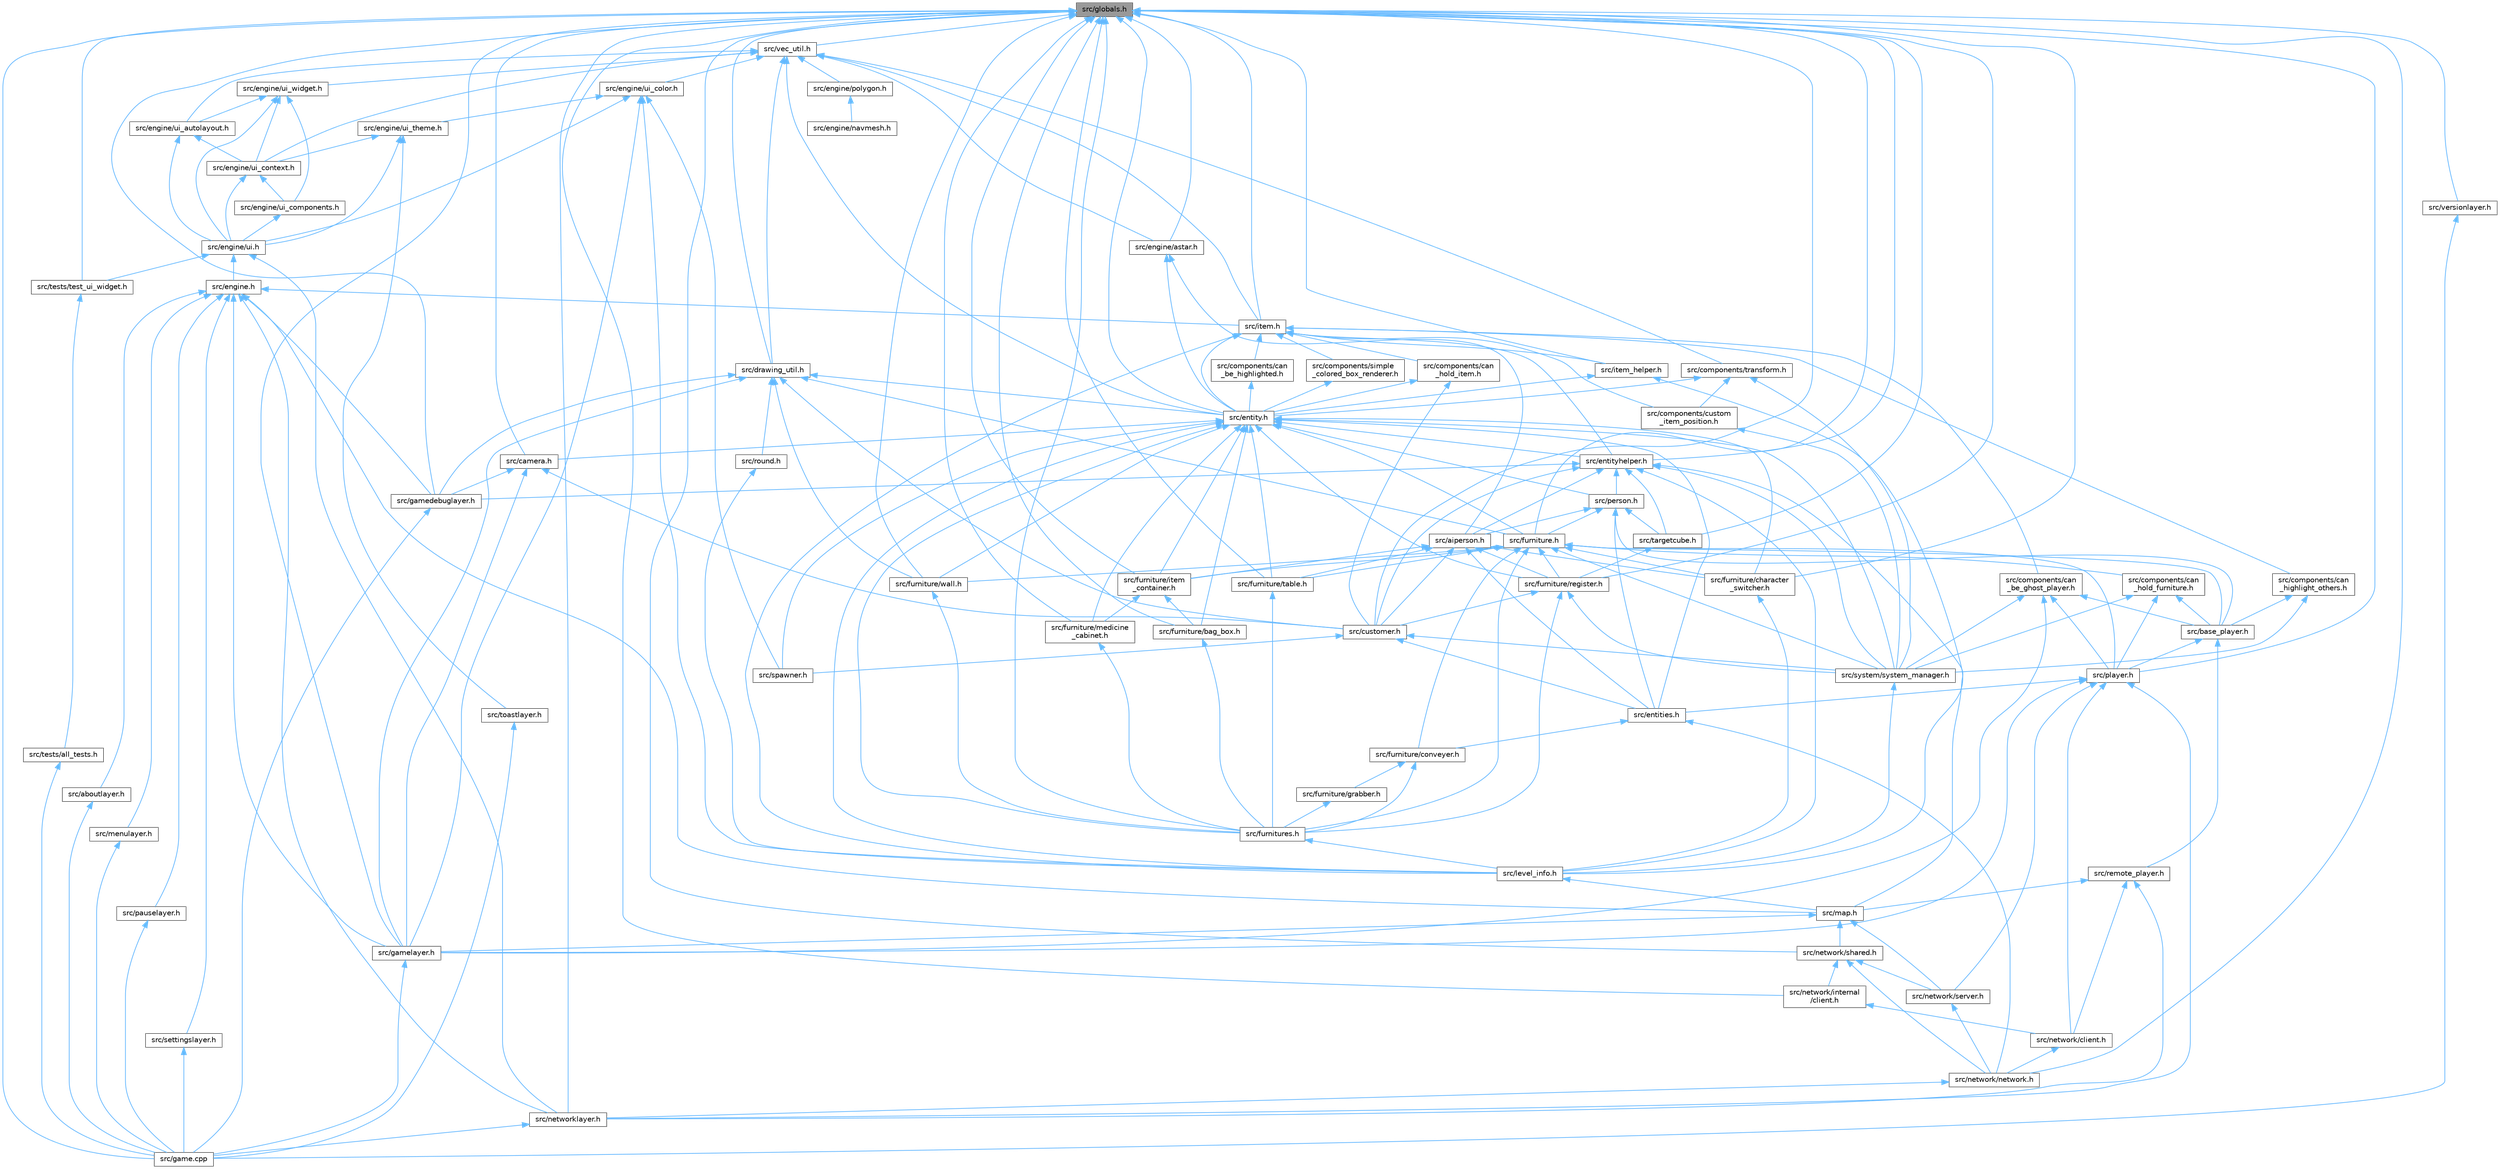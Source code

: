 digraph "src/globals.h"
{
 // LATEX_PDF_SIZE
  bgcolor="transparent";
  edge [fontname=Helvetica,fontsize=10,labelfontname=Helvetica,labelfontsize=10];
  node [fontname=Helvetica,fontsize=10,shape=box,height=0.2,width=0.4];
  Node1 [label="src/globals.h",height=0.2,width=0.4,color="gray40", fillcolor="grey60", style="filled", fontcolor="black",tooltip=" "];
  Node1 -> Node2 [dir="back",color="steelblue1",style="solid"];
  Node2 [label="src/camera.h",height=0.2,width=0.4,color="grey40", fillcolor="white", style="filled",URL="$d7/df6/camera_8h.html",tooltip=" "];
  Node2 -> Node3 [dir="back",color="steelblue1",style="solid"];
  Node3 [label="src/customer.h",height=0.2,width=0.4,color="grey40", fillcolor="white", style="filled",URL="$d3/d35/customer_8h.html",tooltip=" "];
  Node3 -> Node4 [dir="back",color="steelblue1",style="solid"];
  Node4 [label="src/entities.h",height=0.2,width=0.4,color="grey40", fillcolor="white", style="filled",URL="$dd/d5a/entities_8h.html",tooltip=" "];
  Node4 -> Node5 [dir="back",color="steelblue1",style="solid"];
  Node5 [label="src/furniture/conveyer.h",height=0.2,width=0.4,color="grey40", fillcolor="white", style="filled",URL="$de/d1f/conveyer_8h.html",tooltip=" "];
  Node5 -> Node6 [dir="back",color="steelblue1",style="solid"];
  Node6 [label="src/furniture/grabber.h",height=0.2,width=0.4,color="grey40", fillcolor="white", style="filled",URL="$d3/d54/grabber_8h.html",tooltip=" "];
  Node6 -> Node7 [dir="back",color="steelblue1",style="solid"];
  Node7 [label="src/furnitures.h",height=0.2,width=0.4,color="grey40", fillcolor="white", style="filled",URL="$d7/d84/furnitures_8h.html",tooltip=" "];
  Node7 -> Node8 [dir="back",color="steelblue1",style="solid"];
  Node8 [label="src/level_info.h",height=0.2,width=0.4,color="grey40", fillcolor="white", style="filled",URL="$d0/d49/level__info_8h.html",tooltip=" "];
  Node8 -> Node9 [dir="back",color="steelblue1",style="solid"];
  Node9 [label="src/map.h",height=0.2,width=0.4,color="grey40", fillcolor="white", style="filled",URL="$dc/db7/map_8h.html",tooltip=" "];
  Node9 -> Node10 [dir="back",color="steelblue1",style="solid"];
  Node10 [label="src/gamelayer.h",height=0.2,width=0.4,color="grey40", fillcolor="white", style="filled",URL="$d3/d3b/gamelayer_8h.html",tooltip=" "];
  Node10 -> Node11 [dir="back",color="steelblue1",style="solid"];
  Node11 [label="src/game.cpp",height=0.2,width=0.4,color="grey40", fillcolor="white", style="filled",URL="$df/dd9/game_8cpp.html",tooltip=" "];
  Node9 -> Node12 [dir="back",color="steelblue1",style="solid"];
  Node12 [label="src/network/server.h",height=0.2,width=0.4,color="grey40", fillcolor="white", style="filled",URL="$d8/dc3/server_8h.html",tooltip=" "];
  Node12 -> Node13 [dir="back",color="steelblue1",style="solid"];
  Node13 [label="src/network/network.h",height=0.2,width=0.4,color="grey40", fillcolor="white", style="filled",URL="$d9/d94/network_8h.html",tooltip=" "];
  Node13 -> Node14 [dir="back",color="steelblue1",style="solid"];
  Node14 [label="src/networklayer.h",height=0.2,width=0.4,color="grey40", fillcolor="white", style="filled",URL="$d3/d80/networklayer_8h.html",tooltip=" "];
  Node14 -> Node11 [dir="back",color="steelblue1",style="solid"];
  Node9 -> Node15 [dir="back",color="steelblue1",style="solid"];
  Node15 [label="src/network/shared.h",height=0.2,width=0.4,color="grey40", fillcolor="white", style="filled",URL="$da/db4/shared_8h.html",tooltip=" "];
  Node15 -> Node16 [dir="back",color="steelblue1",style="solid"];
  Node16 [label="src/network/internal\l/client.h",height=0.2,width=0.4,color="grey40", fillcolor="white", style="filled",URL="$da/dde/internal_2client_8h.html",tooltip=" "];
  Node16 -> Node17 [dir="back",color="steelblue1",style="solid"];
  Node17 [label="src/network/client.h",height=0.2,width=0.4,color="grey40", fillcolor="white", style="filled",URL="$d8/de1/client_8h.html",tooltip=" "];
  Node17 -> Node13 [dir="back",color="steelblue1",style="solid"];
  Node15 -> Node13 [dir="back",color="steelblue1",style="solid"];
  Node15 -> Node12 [dir="back",color="steelblue1",style="solid"];
  Node5 -> Node7 [dir="back",color="steelblue1",style="solid"];
  Node4 -> Node13 [dir="back",color="steelblue1",style="solid"];
  Node3 -> Node18 [dir="back",color="steelblue1",style="solid"];
  Node18 [label="src/spawner.h",height=0.2,width=0.4,color="grey40", fillcolor="white", style="filled",URL="$d7/d85/spawner_8h.html",tooltip=" "];
  Node3 -> Node19 [dir="back",color="steelblue1",style="solid"];
  Node19 [label="src/system/system_manager.h",height=0.2,width=0.4,color="grey40", fillcolor="white", style="filled",URL="$df/dbe/system__manager_8h.html",tooltip=" "];
  Node19 -> Node8 [dir="back",color="steelblue1",style="solid"];
  Node2 -> Node20 [dir="back",color="steelblue1",style="solid"];
  Node20 [label="src/gamedebuglayer.h",height=0.2,width=0.4,color="grey40", fillcolor="white", style="filled",URL="$dd/d0d/gamedebuglayer_8h.html",tooltip=" "];
  Node20 -> Node11 [dir="back",color="steelblue1",style="solid"];
  Node2 -> Node10 [dir="back",color="steelblue1",style="solid"];
  Node1 -> Node3 [dir="back",color="steelblue1",style="solid"];
  Node1 -> Node21 [dir="back",color="steelblue1",style="solid"];
  Node21 [label="src/drawing_util.h",height=0.2,width=0.4,color="grey40", fillcolor="white", style="filled",URL="$df/db6/drawing__util_8h.html",tooltip=" "];
  Node21 -> Node3 [dir="back",color="steelblue1",style="solid"];
  Node21 -> Node22 [dir="back",color="steelblue1",style="solid"];
  Node22 [label="src/entity.h",height=0.2,width=0.4,color="grey40", fillcolor="white", style="filled",URL="$d8/d83/entity_8h.html",tooltip=" "];
  Node22 -> Node2 [dir="back",color="steelblue1",style="solid"];
  Node22 -> Node4 [dir="back",color="steelblue1",style="solid"];
  Node22 -> Node23 [dir="back",color="steelblue1",style="solid"];
  Node23 [label="src/entityhelper.h",height=0.2,width=0.4,color="grey40", fillcolor="white", style="filled",URL="$d9/d3c/entityhelper_8h.html",tooltip=" "];
  Node23 -> Node24 [dir="back",color="steelblue1",style="solid"];
  Node24 [label="src/aiperson.h",height=0.2,width=0.4,color="grey40", fillcolor="white", style="filled",URL="$d4/d16/aiperson_8h.html",tooltip=" "];
  Node24 -> Node3 [dir="back",color="steelblue1",style="solid"];
  Node24 -> Node4 [dir="back",color="steelblue1",style="solid"];
  Node24 -> Node25 [dir="back",color="steelblue1",style="solid"];
  Node25 [label="src/furniture/character\l_switcher.h",height=0.2,width=0.4,color="grey40", fillcolor="white", style="filled",URL="$df/d3e/character__switcher_8h.html",tooltip=" "];
  Node25 -> Node8 [dir="back",color="steelblue1",style="solid"];
  Node24 -> Node26 [dir="back",color="steelblue1",style="solid"];
  Node26 [label="src/furniture/item\l_container.h",height=0.2,width=0.4,color="grey40", fillcolor="white", style="filled",URL="$d8/d1b/item__container_8h.html",tooltip=" "];
  Node26 -> Node27 [dir="back",color="steelblue1",style="solid"];
  Node27 [label="src/furniture/bag_box.h",height=0.2,width=0.4,color="grey40", fillcolor="white", style="filled",URL="$de/db3/bag__box_8h.html",tooltip=" "];
  Node27 -> Node7 [dir="back",color="steelblue1",style="solid"];
  Node26 -> Node28 [dir="back",color="steelblue1",style="solid"];
  Node28 [label="src/furniture/medicine\l_cabinet.h",height=0.2,width=0.4,color="grey40", fillcolor="white", style="filled",URL="$d4/d27/medicine__cabinet_8h.html",tooltip=" "];
  Node28 -> Node7 [dir="back",color="steelblue1",style="solid"];
  Node24 -> Node29 [dir="back",color="steelblue1",style="solid"];
  Node29 [label="src/furniture/register.h",height=0.2,width=0.4,color="grey40", fillcolor="white", style="filled",URL="$df/d80/register_8h.html",tooltip=" "];
  Node29 -> Node3 [dir="back",color="steelblue1",style="solid"];
  Node29 -> Node7 [dir="back",color="steelblue1",style="solid"];
  Node29 -> Node19 [dir="back",color="steelblue1",style="solid"];
  Node24 -> Node30 [dir="back",color="steelblue1",style="solid"];
  Node30 [label="src/furniture/table.h",height=0.2,width=0.4,color="grey40", fillcolor="white", style="filled",URL="$dd/d98/table_8h.html",tooltip=" "];
  Node30 -> Node7 [dir="back",color="steelblue1",style="solid"];
  Node23 -> Node3 [dir="back",color="steelblue1",style="solid"];
  Node23 -> Node20 [dir="back",color="steelblue1",style="solid"];
  Node23 -> Node8 [dir="back",color="steelblue1",style="solid"];
  Node23 -> Node9 [dir="back",color="steelblue1",style="solid"];
  Node23 -> Node31 [dir="back",color="steelblue1",style="solid"];
  Node31 [label="src/person.h",height=0.2,width=0.4,color="grey40", fillcolor="white", style="filled",URL="$d4/d98/person_8h.html",tooltip=" "];
  Node31 -> Node24 [dir="back",color="steelblue1",style="solid"];
  Node31 -> Node32 [dir="back",color="steelblue1",style="solid"];
  Node32 [label="src/base_player.h",height=0.2,width=0.4,color="grey40", fillcolor="white", style="filled",URL="$d7/dc6/base__player_8h.html",tooltip=" "];
  Node32 -> Node33 [dir="back",color="steelblue1",style="solid"];
  Node33 [label="src/player.h",height=0.2,width=0.4,color="grey40", fillcolor="white", style="filled",URL="$d3/d62/player_8h.html",tooltip=" "];
  Node33 -> Node4 [dir="back",color="steelblue1",style="solid"];
  Node33 -> Node10 [dir="back",color="steelblue1",style="solid"];
  Node33 -> Node17 [dir="back",color="steelblue1",style="solid"];
  Node33 -> Node12 [dir="back",color="steelblue1",style="solid"];
  Node33 -> Node14 [dir="back",color="steelblue1",style="solid"];
  Node32 -> Node34 [dir="back",color="steelblue1",style="solid"];
  Node34 [label="src/remote_player.h",height=0.2,width=0.4,color="grey40", fillcolor="white", style="filled",URL="$d2/d24/remote__player_8h.html",tooltip=" "];
  Node34 -> Node9 [dir="back",color="steelblue1",style="solid"];
  Node34 -> Node17 [dir="back",color="steelblue1",style="solid"];
  Node34 -> Node14 [dir="back",color="steelblue1",style="solid"];
  Node31 -> Node4 [dir="back",color="steelblue1",style="solid"];
  Node31 -> Node35 [dir="back",color="steelblue1",style="solid"];
  Node35 [label="src/furniture.h",height=0.2,width=0.4,color="grey40", fillcolor="white", style="filled",URL="$d1/d57/furniture_8h.html",tooltip=" "];
  Node35 -> Node32 [dir="back",color="steelblue1",style="solid"];
  Node35 -> Node36 [dir="back",color="steelblue1",style="solid"];
  Node36 [label="src/components/can\l_hold_furniture.h",height=0.2,width=0.4,color="grey40", fillcolor="white", style="filled",URL="$d6/d76/can__hold__furniture_8h.html",tooltip=" "];
  Node36 -> Node32 [dir="back",color="steelblue1",style="solid"];
  Node36 -> Node33 [dir="back",color="steelblue1",style="solid"];
  Node36 -> Node19 [dir="back",color="steelblue1",style="solid"];
  Node35 -> Node25 [dir="back",color="steelblue1",style="solid"];
  Node35 -> Node5 [dir="back",color="steelblue1",style="solid"];
  Node35 -> Node26 [dir="back",color="steelblue1",style="solid"];
  Node35 -> Node29 [dir="back",color="steelblue1",style="solid"];
  Node35 -> Node30 [dir="back",color="steelblue1",style="solid"];
  Node35 -> Node37 [dir="back",color="steelblue1",style="solid"];
  Node37 [label="src/furniture/wall.h",height=0.2,width=0.4,color="grey40", fillcolor="white", style="filled",URL="$d1/d4f/wall_8h.html",tooltip=" "];
  Node37 -> Node7 [dir="back",color="steelblue1",style="solid"];
  Node35 -> Node7 [dir="back",color="steelblue1",style="solid"];
  Node35 -> Node33 [dir="back",color="steelblue1",style="solid"];
  Node35 -> Node19 [dir="back",color="steelblue1",style="solid"];
  Node31 -> Node38 [dir="back",color="steelblue1",style="solid"];
  Node38 [label="src/targetcube.h",height=0.2,width=0.4,color="grey40", fillcolor="white", style="filled",URL="$d5/d00/targetcube_8h.html",tooltip=" "];
  Node38 -> Node29 [dir="back",color="steelblue1",style="solid"];
  Node23 -> Node19 [dir="back",color="steelblue1",style="solid"];
  Node23 -> Node38 [dir="back",color="steelblue1",style="solid"];
  Node22 -> Node35 [dir="back",color="steelblue1",style="solid"];
  Node22 -> Node27 [dir="back",color="steelblue1",style="solid"];
  Node22 -> Node25 [dir="back",color="steelblue1",style="solid"];
  Node22 -> Node26 [dir="back",color="steelblue1",style="solid"];
  Node22 -> Node28 [dir="back",color="steelblue1",style="solid"];
  Node22 -> Node29 [dir="back",color="steelblue1",style="solid"];
  Node22 -> Node30 [dir="back",color="steelblue1",style="solid"];
  Node22 -> Node37 [dir="back",color="steelblue1",style="solid"];
  Node22 -> Node7 [dir="back",color="steelblue1",style="solid"];
  Node22 -> Node8 [dir="back",color="steelblue1",style="solid"];
  Node22 -> Node31 [dir="back",color="steelblue1",style="solid"];
  Node22 -> Node18 [dir="back",color="steelblue1",style="solid"];
  Node22 -> Node19 [dir="back",color="steelblue1",style="solid"];
  Node21 -> Node35 [dir="back",color="steelblue1",style="solid"];
  Node21 -> Node37 [dir="back",color="steelblue1",style="solid"];
  Node21 -> Node20 [dir="back",color="steelblue1",style="solid"];
  Node21 -> Node10 [dir="back",color="steelblue1",style="solid"];
  Node21 -> Node39 [dir="back",color="steelblue1",style="solid"];
  Node39 [label="src/round.h",height=0.2,width=0.4,color="grey40", fillcolor="white", style="filled",URL="$d1/d71/round_8h.html",tooltip=" "];
  Node39 -> Node8 [dir="back",color="steelblue1",style="solid"];
  Node1 -> Node40 [dir="back",color="steelblue1",style="solid"];
  Node40 [label="src/engine/astar.h",height=0.2,width=0.4,color="grey40", fillcolor="white", style="filled",URL="$d8/d56/astar_8h.html",tooltip=" "];
  Node40 -> Node24 [dir="back",color="steelblue1",style="solid"];
  Node40 -> Node22 [dir="back",color="steelblue1",style="solid"];
  Node1 -> Node22 [dir="back",color="steelblue1",style="solid"];
  Node1 -> Node23 [dir="back",color="steelblue1",style="solid"];
  Node1 -> Node35 [dir="back",color="steelblue1",style="solid"];
  Node1 -> Node27 [dir="back",color="steelblue1",style="solid"];
  Node1 -> Node25 [dir="back",color="steelblue1",style="solid"];
  Node1 -> Node26 [dir="back",color="steelblue1",style="solid"];
  Node1 -> Node28 [dir="back",color="steelblue1",style="solid"];
  Node1 -> Node29 [dir="back",color="steelblue1",style="solid"];
  Node1 -> Node30 [dir="back",color="steelblue1",style="solid"];
  Node1 -> Node37 [dir="back",color="steelblue1",style="solid"];
  Node1 -> Node7 [dir="back",color="steelblue1",style="solid"];
  Node1 -> Node11 [dir="back",color="steelblue1",style="solid"];
  Node1 -> Node20 [dir="back",color="steelblue1",style="solid"];
  Node1 -> Node10 [dir="back",color="steelblue1",style="solid"];
  Node1 -> Node41 [dir="back",color="steelblue1",style="solid"];
  Node41 [label="src/item.h",height=0.2,width=0.4,color="grey40", fillcolor="white", style="filled",URL="$df/d1f/item_8h.html",tooltip=" "];
  Node41 -> Node42 [dir="back",color="steelblue1",style="solid"];
  Node42 [label="src/components/can\l_be_ghost_player.h",height=0.2,width=0.4,color="grey40", fillcolor="white", style="filled",URL="$d1/d8a/can__be__ghost__player_8h.html",tooltip=" "];
  Node42 -> Node32 [dir="back",color="steelblue1",style="solid"];
  Node42 -> Node10 [dir="back",color="steelblue1",style="solid"];
  Node42 -> Node33 [dir="back",color="steelblue1",style="solid"];
  Node42 -> Node19 [dir="back",color="steelblue1",style="solid"];
  Node41 -> Node43 [dir="back",color="steelblue1",style="solid"];
  Node43 [label="src/components/can\l_be_highlighted.h",height=0.2,width=0.4,color="grey40", fillcolor="white", style="filled",URL="$db/d75/can__be__highlighted_8h.html",tooltip=" "];
  Node43 -> Node22 [dir="back",color="steelblue1",style="solid"];
  Node41 -> Node44 [dir="back",color="steelblue1",style="solid"];
  Node44 [label="src/components/can\l_highlight_others.h",height=0.2,width=0.4,color="grey40", fillcolor="white", style="filled",URL="$dd/dad/can__highlight__others_8h.html",tooltip=" "];
  Node44 -> Node32 [dir="back",color="steelblue1",style="solid"];
  Node44 -> Node19 [dir="back",color="steelblue1",style="solid"];
  Node41 -> Node45 [dir="back",color="steelblue1",style="solid"];
  Node45 [label="src/components/can\l_hold_item.h",height=0.2,width=0.4,color="grey40", fillcolor="white", style="filled",URL="$dc/d28/can__hold__item_8h.html",tooltip=" "];
  Node45 -> Node3 [dir="back",color="steelblue1",style="solid"];
  Node45 -> Node22 [dir="back",color="steelblue1",style="solid"];
  Node41 -> Node46 [dir="back",color="steelblue1",style="solid"];
  Node46 [label="src/components/custom\l_item_position.h",height=0.2,width=0.4,color="grey40", fillcolor="white", style="filled",URL="$df/de8/custom__item__position_8h.html",tooltip=" "];
  Node46 -> Node19 [dir="back",color="steelblue1",style="solid"];
  Node41 -> Node47 [dir="back",color="steelblue1",style="solid"];
  Node47 [label="src/components/simple\l_colored_box_renderer.h",height=0.2,width=0.4,color="grey40", fillcolor="white", style="filled",URL="$d7/d5e/simple__colored__box__renderer_8h.html",tooltip=" "];
  Node47 -> Node22 [dir="back",color="steelblue1",style="solid"];
  Node41 -> Node22 [dir="back",color="steelblue1",style="solid"];
  Node41 -> Node23 [dir="back",color="steelblue1",style="solid"];
  Node41 -> Node48 [dir="back",color="steelblue1",style="solid"];
  Node48 [label="src/item_helper.h",height=0.2,width=0.4,color="grey40", fillcolor="white", style="filled",URL="$d0/d4e/item__helper_8h.html",tooltip=" "];
  Node48 -> Node22 [dir="back",color="steelblue1",style="solid"];
  Node48 -> Node8 [dir="back",color="steelblue1",style="solid"];
  Node41 -> Node8 [dir="back",color="steelblue1",style="solid"];
  Node1 -> Node48 [dir="back",color="steelblue1",style="solid"];
  Node1 -> Node16 [dir="back",color="steelblue1",style="solid"];
  Node1 -> Node13 [dir="back",color="steelblue1",style="solid"];
  Node1 -> Node15 [dir="back",color="steelblue1",style="solid"];
  Node1 -> Node14 [dir="back",color="steelblue1",style="solid"];
  Node1 -> Node33 [dir="back",color="steelblue1",style="solid"];
  Node1 -> Node38 [dir="back",color="steelblue1",style="solid"];
  Node1 -> Node49 [dir="back",color="steelblue1",style="solid"];
  Node49 [label="src/tests/test_ui_widget.h",height=0.2,width=0.4,color="grey40", fillcolor="white", style="filled",URL="$d4/d4f/test__ui__widget_8h.html",tooltip=" "];
  Node49 -> Node50 [dir="back",color="steelblue1",style="solid"];
  Node50 [label="src/tests/all_tests.h",height=0.2,width=0.4,color="grey40", fillcolor="white", style="filled",URL="$d4/d3d/all__tests_8h.html",tooltip=" "];
  Node50 -> Node11 [dir="back",color="steelblue1",style="solid"];
  Node1 -> Node51 [dir="back",color="steelblue1",style="solid"];
  Node51 [label="src/vec_util.h",height=0.2,width=0.4,color="grey40", fillcolor="white", style="filled",URL="$d0/d3f/vec__util_8h.html",tooltip=" "];
  Node51 -> Node52 [dir="back",color="steelblue1",style="solid"];
  Node52 [label="src/components/transform.h",height=0.2,width=0.4,color="grey40", fillcolor="white", style="filled",URL="$d2/d80/transform_8h.html",tooltip=" "];
  Node52 -> Node46 [dir="back",color="steelblue1",style="solid"];
  Node52 -> Node22 [dir="back",color="steelblue1",style="solid"];
  Node52 -> Node19 [dir="back",color="steelblue1",style="solid"];
  Node51 -> Node21 [dir="back",color="steelblue1",style="solid"];
  Node51 -> Node40 [dir="back",color="steelblue1",style="solid"];
  Node51 -> Node53 [dir="back",color="steelblue1",style="solid"];
  Node53 [label="src/engine/polygon.h",height=0.2,width=0.4,color="grey40", fillcolor="white", style="filled",URL="$dc/db6/polygon_8h.html",tooltip=" "];
  Node53 -> Node54 [dir="back",color="steelblue1",style="solid"];
  Node54 [label="src/engine/navmesh.h",height=0.2,width=0.4,color="grey40", fillcolor="white", style="filled",URL="$df/d0b/navmesh_8h.html",tooltip=" "];
  Node51 -> Node55 [dir="back",color="steelblue1",style="solid"];
  Node55 [label="src/engine/ui_autolayout.h",height=0.2,width=0.4,color="grey40", fillcolor="white", style="filled",URL="$d8/dcd/ui__autolayout_8h.html",tooltip=" "];
  Node55 -> Node56 [dir="back",color="steelblue1",style="solid"];
  Node56 [label="src/engine/ui.h",height=0.2,width=0.4,color="grey40", fillcolor="white", style="filled",URL="$d9/d3b/ui_8h.html",tooltip=" "];
  Node56 -> Node57 [dir="back",color="steelblue1",style="solid"];
  Node57 [label="src/engine.h",height=0.2,width=0.4,color="grey40", fillcolor="white", style="filled",URL="$d1/d55/engine_8h.html",tooltip=" "];
  Node57 -> Node58 [dir="back",color="steelblue1",style="solid"];
  Node58 [label="src/aboutlayer.h",height=0.2,width=0.4,color="grey40", fillcolor="white", style="filled",URL="$d9/d95/aboutlayer_8h.html",tooltip=" "];
  Node58 -> Node11 [dir="back",color="steelblue1",style="solid"];
  Node57 -> Node20 [dir="back",color="steelblue1",style="solid"];
  Node57 -> Node10 [dir="back",color="steelblue1",style="solid"];
  Node57 -> Node41 [dir="back",color="steelblue1",style="solid"];
  Node57 -> Node9 [dir="back",color="steelblue1",style="solid"];
  Node57 -> Node59 [dir="back",color="steelblue1",style="solid"];
  Node59 [label="src/menulayer.h",height=0.2,width=0.4,color="grey40", fillcolor="white", style="filled",URL="$de/dc7/menulayer_8h.html",tooltip=" "];
  Node59 -> Node11 [dir="back",color="steelblue1",style="solid"];
  Node57 -> Node14 [dir="back",color="steelblue1",style="solid"];
  Node57 -> Node60 [dir="back",color="steelblue1",style="solid"];
  Node60 [label="src/pauselayer.h",height=0.2,width=0.4,color="grey40", fillcolor="white", style="filled",URL="$d9/d31/pauselayer_8h.html",tooltip=" "];
  Node60 -> Node11 [dir="back",color="steelblue1",style="solid"];
  Node57 -> Node61 [dir="back",color="steelblue1",style="solid"];
  Node61 [label="src/settingslayer.h",height=0.2,width=0.4,color="grey40", fillcolor="white", style="filled",URL="$d2/d4a/settingslayer_8h.html",tooltip=" "];
  Node61 -> Node11 [dir="back",color="steelblue1",style="solid"];
  Node56 -> Node14 [dir="back",color="steelblue1",style="solid"];
  Node56 -> Node49 [dir="back",color="steelblue1",style="solid"];
  Node55 -> Node62 [dir="back",color="steelblue1",style="solid"];
  Node62 [label="src/engine/ui_context.h",height=0.2,width=0.4,color="grey40", fillcolor="white", style="filled",URL="$d7/d92/ui__context_8h.html",tooltip=" "];
  Node62 -> Node56 [dir="back",color="steelblue1",style="solid"];
  Node62 -> Node63 [dir="back",color="steelblue1",style="solid"];
  Node63 [label="src/engine/ui_components.h",height=0.2,width=0.4,color="grey40", fillcolor="white", style="filled",URL="$d5/dd8/ui__components_8h.html",tooltip=" "];
  Node63 -> Node56 [dir="back",color="steelblue1",style="solid"];
  Node51 -> Node64 [dir="back",color="steelblue1",style="solid"];
  Node64 [label="src/engine/ui_color.h",height=0.2,width=0.4,color="grey40", fillcolor="white", style="filled",URL="$db/d82/ui__color_8h.html",tooltip=" "];
  Node64 -> Node56 [dir="back",color="steelblue1",style="solid"];
  Node64 -> Node65 [dir="back",color="steelblue1",style="solid"];
  Node65 [label="src/engine/ui_theme.h",height=0.2,width=0.4,color="grey40", fillcolor="white", style="filled",URL="$d2/da8/ui__theme_8h.html",tooltip=" "];
  Node65 -> Node56 [dir="back",color="steelblue1",style="solid"];
  Node65 -> Node62 [dir="back",color="steelblue1",style="solid"];
  Node65 -> Node66 [dir="back",color="steelblue1",style="solid"];
  Node66 [label="src/toastlayer.h",height=0.2,width=0.4,color="grey40", fillcolor="white", style="filled",URL="$d4/de2/toastlayer_8h.html",tooltip=" "];
  Node66 -> Node11 [dir="back",color="steelblue1",style="solid"];
  Node64 -> Node10 [dir="back",color="steelblue1",style="solid"];
  Node64 -> Node8 [dir="back",color="steelblue1",style="solid"];
  Node64 -> Node18 [dir="back",color="steelblue1",style="solid"];
  Node51 -> Node62 [dir="back",color="steelblue1",style="solid"];
  Node51 -> Node67 [dir="back",color="steelblue1",style="solid"];
  Node67 [label="src/engine/ui_widget.h",height=0.2,width=0.4,color="grey40", fillcolor="white", style="filled",URL="$de/d06/ui__widget_8h.html",tooltip=" "];
  Node67 -> Node56 [dir="back",color="steelblue1",style="solid"];
  Node67 -> Node55 [dir="back",color="steelblue1",style="solid"];
  Node67 -> Node63 [dir="back",color="steelblue1",style="solid"];
  Node67 -> Node62 [dir="back",color="steelblue1",style="solid"];
  Node51 -> Node22 [dir="back",color="steelblue1",style="solid"];
  Node51 -> Node41 [dir="back",color="steelblue1",style="solid"];
  Node1 -> Node68 [dir="back",color="steelblue1",style="solid"];
  Node68 [label="src/versionlayer.h",height=0.2,width=0.4,color="grey40", fillcolor="white", style="filled",URL="$d8/d3c/versionlayer_8h.html",tooltip=" "];
  Node68 -> Node11 [dir="back",color="steelblue1",style="solid"];
}
